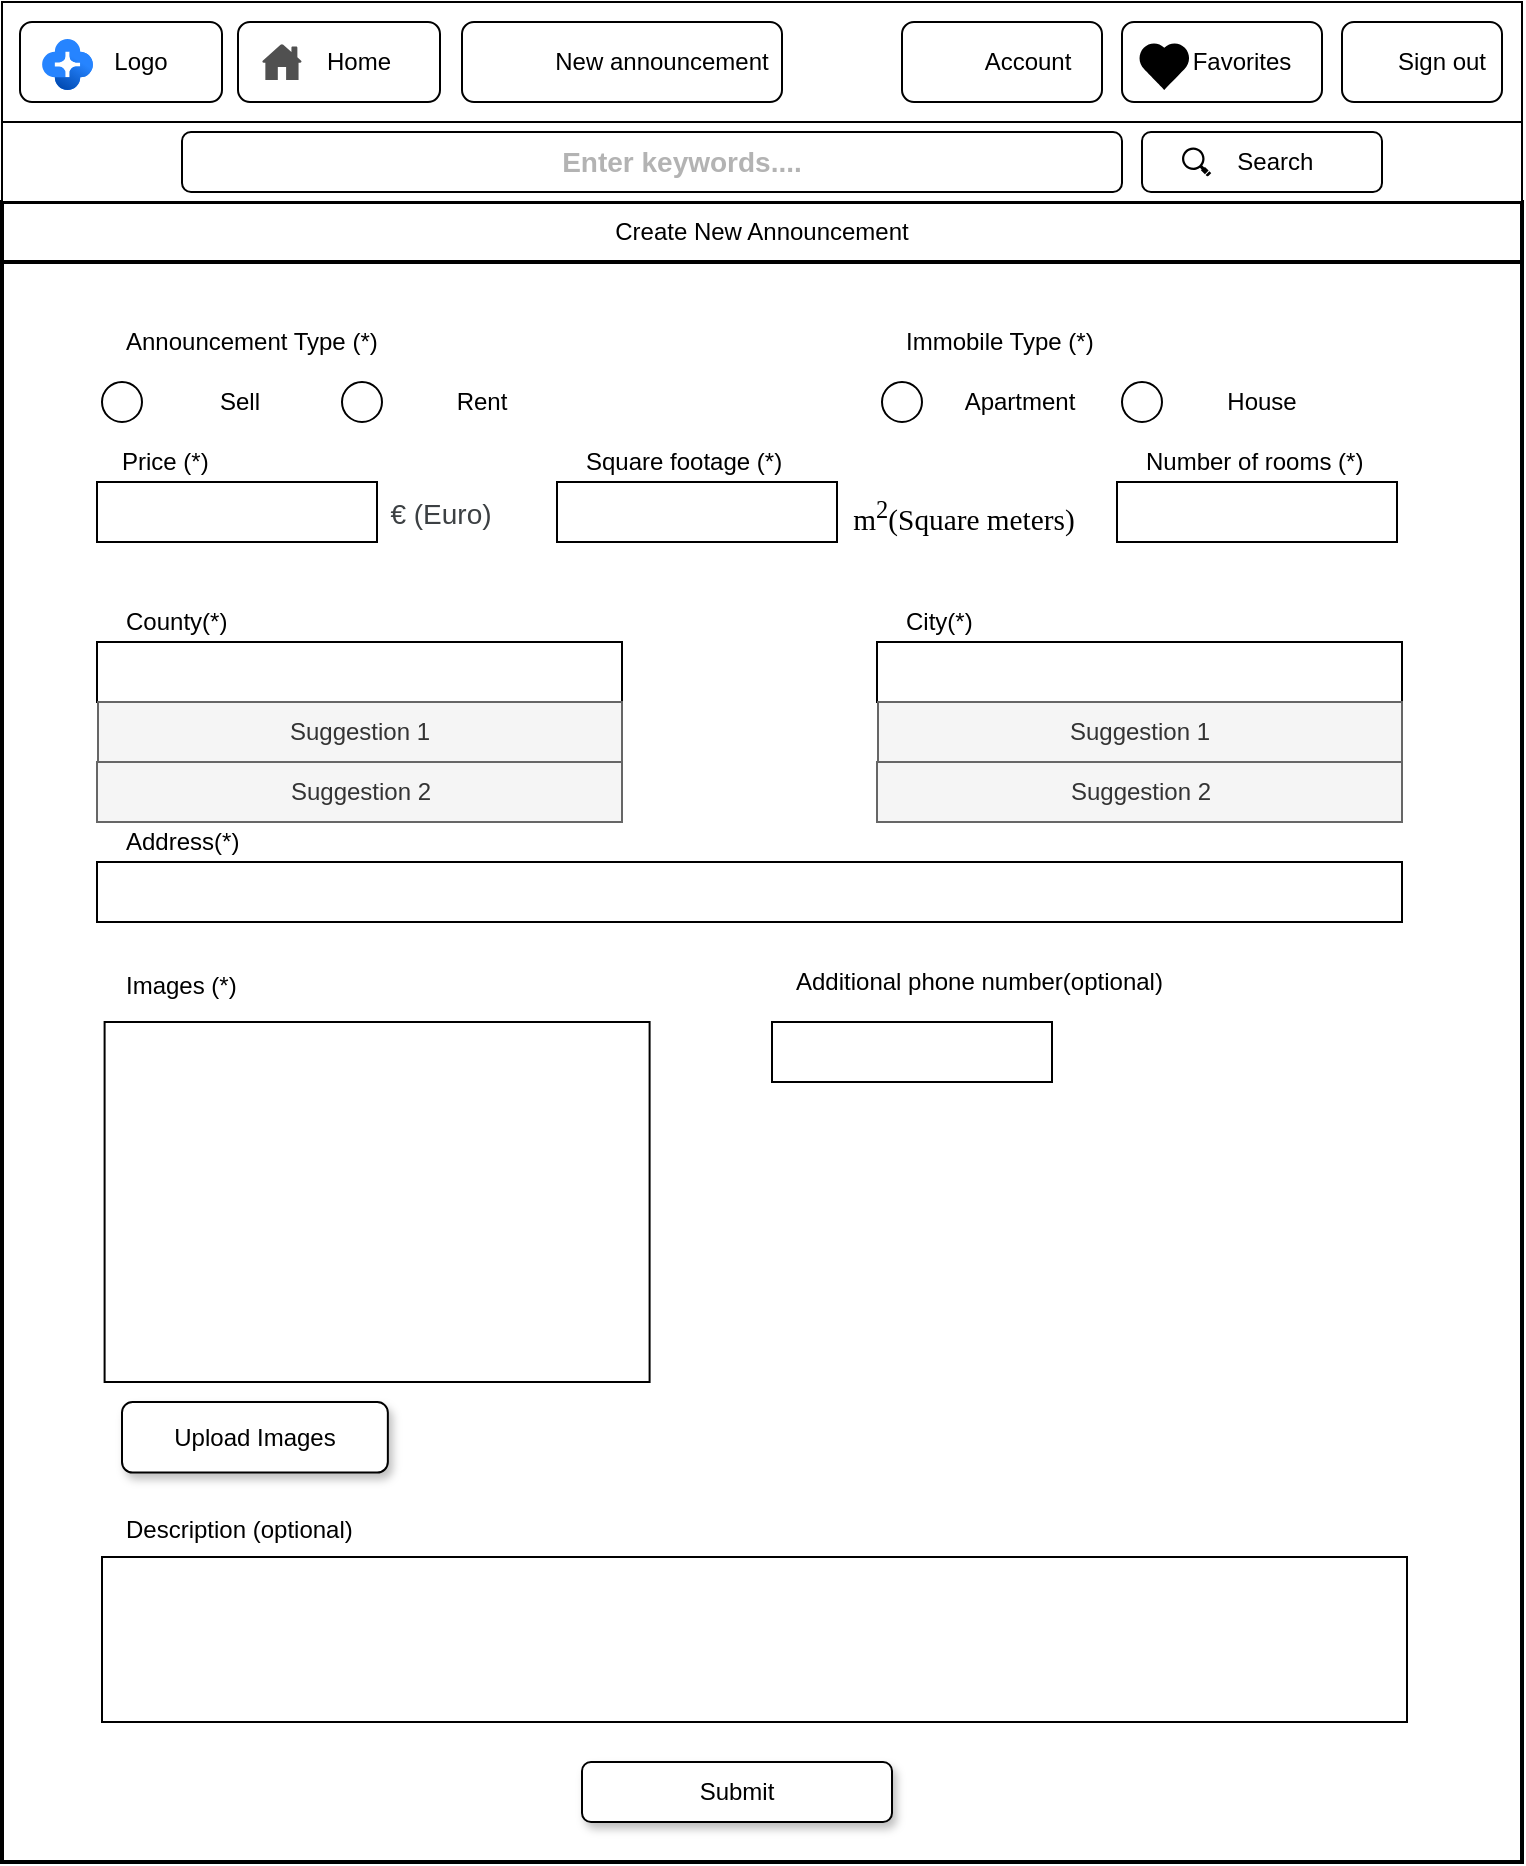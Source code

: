 <mxfile version="12.8.2" type="device"><diagram id="J0DOR1wc1JS_eraxu7rv" name="Page-1"><mxGraphModel dx="1483" dy="1859" grid="1" gridSize="10" guides="1" tooltips="1" connect="1" arrows="1" fold="1" page="1" pageScale="1" pageWidth="850" pageHeight="1100" math="0" shadow="0"><root><mxCell id="0"/><mxCell id="1" parent="0"/><mxCell id="HWakDBVMPIEJkDWiIr_b-9" value="" style="rounded=0;whiteSpace=wrap;html=1;shadow=0;strokeWidth=2;" parent="1" vertex="1"><mxGeometry x="40" y="80" width="760" height="830" as="geometry"/></mxCell><mxCell id="HWakDBVMPIEJkDWiIr_b-10" value="Create New Announcement" style="rounded=0;whiteSpace=wrap;html=1;shadow=0;strokeWidth=2;" parent="1" vertex="1"><mxGeometry x="40" y="80" width="760" height="30" as="geometry"/></mxCell><mxCell id="HWakDBVMPIEJkDWiIr_b-27" value="Submit" style="rounded=1;whiteSpace=wrap;html=1;shadow=1;strokeWidth=1;" parent="1" vertex="1"><mxGeometry x="330" y="860" width="155" height="30" as="geometry"/></mxCell><mxCell id="YguQi0iqMR-Il0kLBVGt-15" value="" style="group" parent="1" vertex="1" connectable="0"><mxGeometry x="90" y="730" width="652.5" height="110" as="geometry"/></mxCell><mxCell id="HWakDBVMPIEJkDWiIr_b-13" value="" style="rounded=0;whiteSpace=wrap;html=1;shadow=0;strokeWidth=1;" parent="YguQi0iqMR-Il0kLBVGt-15" vertex="1"><mxGeometry y="27.5" width="652.5" height="82.5" as="geometry"/></mxCell><mxCell id="HWakDBVMPIEJkDWiIr_b-14" value="Description&amp;nbsp;(optional)" style="text;html=1;strokeColor=none;fillColor=none;align=left;verticalAlign=middle;whiteSpace=wrap;rounded=0;shadow=1;spacingLeft=10;" parent="YguQi0iqMR-Il0kLBVGt-15" vertex="1"><mxGeometry width="233.812" height="27.5" as="geometry"/></mxCell><mxCell id="YguQi0iqMR-Il0kLBVGt-16" value="" style="group;align=left;verticalAlign=top;" parent="1" vertex="1" connectable="0"><mxGeometry x="90" y="140" width="240" height="50" as="geometry"/></mxCell><mxCell id="HWakDBVMPIEJkDWiIr_b-22" value="Announcement Type (*)" style="text;html=1;strokeColor=none;fillColor=none;align=left;verticalAlign=middle;whiteSpace=wrap;rounded=0;shadow=1;spacingLeft=10;" parent="YguQi0iqMR-Il0kLBVGt-16" vertex="1"><mxGeometry width="215" height="20" as="geometry"/></mxCell><mxCell id="YguQi0iqMR-Il0kLBVGt-13" value="" style="group" parent="YguQi0iqMR-Il0kLBVGt-16" vertex="1" connectable="0"><mxGeometry y="30" width="119" height="20" as="geometry"/></mxCell><mxCell id="HWakDBVMPIEJkDWiIr_b-20" value="" style="ellipse;whiteSpace=wrap;html=1;aspect=fixed;shadow=0;strokeWidth=1;" parent="YguQi0iqMR-Il0kLBVGt-13" vertex="1"><mxGeometry width="20" height="20" as="geometry"/></mxCell><mxCell id="HWakDBVMPIEJkDWiIr_b-25" value="Sell" style="text;html=1;strokeColor=none;fillColor=none;align=center;verticalAlign=middle;whiteSpace=wrap;rounded=0;shadow=1;strokeWidth=2;" parent="YguQi0iqMR-Il0kLBVGt-13" vertex="1"><mxGeometry x="19" width="100" height="20" as="geometry"/></mxCell><mxCell id="YguQi0iqMR-Il0kLBVGt-14" value="" style="group" parent="YguQi0iqMR-Il0kLBVGt-16" vertex="1" connectable="0"><mxGeometry x="120" y="30" width="120" height="20" as="geometry"/></mxCell><mxCell id="HWakDBVMPIEJkDWiIr_b-21" value="" style="ellipse;whiteSpace=wrap;html=1;aspect=fixed;shadow=0;strokeWidth=1;" parent="YguQi0iqMR-Il0kLBVGt-14" vertex="1"><mxGeometry width="20" height="20" as="geometry"/></mxCell><mxCell id="HWakDBVMPIEJkDWiIr_b-26" value="Rent" style="text;html=1;strokeColor=none;fillColor=none;align=center;verticalAlign=middle;whiteSpace=wrap;rounded=0;shadow=1;" parent="YguQi0iqMR-Il0kLBVGt-14" vertex="1"><mxGeometry x="20" width="100" height="20" as="geometry"/></mxCell><mxCell id="YguQi0iqMR-Il0kLBVGt-18" value="" style="group;horizontal=1;verticalAlign=middle;spacingLeft=10;" parent="1" vertex="1" connectable="0"><mxGeometry x="50" y="200" width="237.5" height="50" as="geometry"/></mxCell><mxCell id="HWakDBVMPIEJkDWiIr_b-18" value="" style="rounded=0;whiteSpace=wrap;html=1;shadow=0;strokeWidth=1;" parent="YguQi0iqMR-Il0kLBVGt-18" vertex="1"><mxGeometry x="37.5" y="20" width="140" height="30" as="geometry"/></mxCell><mxCell id="HWakDBVMPIEJkDWiIr_b-19" value="Price (*)" style="text;html=1;strokeColor=none;fillColor=none;align=left;verticalAlign=middle;whiteSpace=wrap;rounded=0;shadow=1;spacingLeft=10;" parent="YguQi0iqMR-Il0kLBVGt-18" vertex="1"><mxGeometry x="37.5" width="175" height="20" as="geometry"/></mxCell><mxCell id="YguQi0iqMR-Il0kLBVGt-1" value="&lt;span style=&quot;color: rgb(60 , 64 , 67) ; font-family: &amp;#34;arial&amp;#34; , sans-serif ; font-size: 14px ; text-align: left ; background-color: rgb(255 , 255 , 255)&quot;&gt;€ (Euro)&lt;/span&gt;" style="text;html=1;strokeColor=none;fillColor=none;align=center;verticalAlign=middle;whiteSpace=wrap;rounded=0;" parent="YguQi0iqMR-Il0kLBVGt-18" vertex="1"><mxGeometry x="180.5" y="26" width="57" height="20" as="geometry"/></mxCell><mxCell id="YguQi0iqMR-Il0kLBVGt-19" value="" style="group;horizontal=1;verticalAlign=middle;spacingLeft=10;" parent="1" vertex="1" connectable="0"><mxGeometry x="280" y="200" width="300" height="50" as="geometry"/></mxCell><mxCell id="YguQi0iqMR-Il0kLBVGt-20" value="" style="rounded=0;whiteSpace=wrap;html=1;shadow=0;strokeWidth=1;" parent="YguQi0iqMR-Il0kLBVGt-19" vertex="1"><mxGeometry x="37.5" y="20" width="140" height="30" as="geometry"/></mxCell><mxCell id="YguQi0iqMR-Il0kLBVGt-21" value="Square footage (*)" style="text;html=1;strokeColor=none;fillColor=none;align=left;verticalAlign=middle;whiteSpace=wrap;rounded=0;shadow=1;spacingLeft=10;" parent="YguQi0iqMR-Il0kLBVGt-19" vertex="1"><mxGeometry x="40" width="175" height="20" as="geometry"/></mxCell><mxCell id="YguQi0iqMR-Il0kLBVGt-22" value="&lt;span style=&quot;font-size: 11.0pt ; line-height: 115% ; font-family: &amp;#34;times new roman&amp;#34; , &amp;#34;serif&amp;#34;&quot;&gt;m&lt;sup&gt;2&lt;/sup&gt;(Square meters)&lt;/span&gt;" style="text;html=1;strokeColor=none;fillColor=none;align=center;verticalAlign=middle;whiteSpace=wrap;rounded=0;" parent="YguQi0iqMR-Il0kLBVGt-19" vertex="1"><mxGeometry x="180.5" y="26" width="119.5" height="20" as="geometry"/></mxCell><mxCell id="YguQi0iqMR-Il0kLBVGt-23" value="" style="group;horizontal=1;verticalAlign=middle;spacingLeft=10;" parent="1" vertex="1" connectable="0"><mxGeometry x="560" y="200" width="237.5" height="50" as="geometry"/></mxCell><mxCell id="YguQi0iqMR-Il0kLBVGt-24" value="" style="rounded=0;whiteSpace=wrap;html=1;shadow=0;strokeWidth=1;" parent="YguQi0iqMR-Il0kLBVGt-23" vertex="1"><mxGeometry x="37.5" y="20" width="140" height="30" as="geometry"/></mxCell><mxCell id="YguQi0iqMR-Il0kLBVGt-25" value="Number of rooms (*)" style="text;html=1;strokeColor=none;fillColor=none;align=left;verticalAlign=middle;whiteSpace=wrap;rounded=0;shadow=1;spacingLeft=10;" parent="YguQi0iqMR-Il0kLBVGt-23" vertex="1"><mxGeometry x="40" width="175" height="20" as="geometry"/></mxCell><mxCell id="YguQi0iqMR-Il0kLBVGt-32" value="" style="group;horizontal=1;verticalAlign=middle;spacingLeft=10;fontStyle=0" parent="1" vertex="1" connectable="0"><mxGeometry x="50" y="390" width="690" height="50" as="geometry"/></mxCell><mxCell id="YguQi0iqMR-Il0kLBVGt-33" value="" style="rounded=0;whiteSpace=wrap;html=1;shadow=0;strokeWidth=1;fontStyle=1" parent="YguQi0iqMR-Il0kLBVGt-32" vertex="1"><mxGeometry x="37.5" y="20" width="652.5" height="30" as="geometry"/></mxCell><mxCell id="YguQi0iqMR-Il0kLBVGt-34" value="Address(*)" style="text;html=1;strokeColor=none;fillColor=none;align=left;verticalAlign=middle;whiteSpace=wrap;rounded=0;shadow=1;spacingLeft=10;" parent="YguQi0iqMR-Il0kLBVGt-32" vertex="1"><mxGeometry x="40" width="175" height="20" as="geometry"/></mxCell><mxCell id="YguQi0iqMR-Il0kLBVGt-37" value="" style="group" parent="1" vertex="1" connectable="0"><mxGeometry x="425" y="460" width="215" height="60" as="geometry"/></mxCell><mxCell id="YguQi0iqMR-Il0kLBVGt-17" value="" style="group;spacingTop=10;" parent="YguQi0iqMR-Il0kLBVGt-37" vertex="1" connectable="0"><mxGeometry y="10" width="215" height="50" as="geometry"/></mxCell><mxCell id="HWakDBVMPIEJkDWiIr_b-15" value="" style="rounded=0;whiteSpace=wrap;html=1;shadow=0;strokeWidth=1;spacingTop=10;" parent="YguQi0iqMR-Il0kLBVGt-17" vertex="1"><mxGeometry y="20" width="140" height="30" as="geometry"/></mxCell><mxCell id="HWakDBVMPIEJkDWiIr_b-16" value="Additional phone number(optional)" style="text;html=1;strokeColor=none;fillColor=none;align=left;verticalAlign=middle;whiteSpace=wrap;rounded=0;shadow=1;spacingLeft=10;" parent="YguQi0iqMR-Il0kLBVGt-37" vertex="1"><mxGeometry width="215" height="20" as="geometry"/></mxCell><mxCell id="YguQi0iqMR-Il0kLBVGt-38" value="" style="group" parent="1" vertex="1" connectable="0"><mxGeometry x="90" y="460" width="292.5" height="255.29" as="geometry"/></mxCell><mxCell id="YguQi0iqMR-Il0kLBVGt-31" value="" style="group" parent="YguQi0iqMR-Il0kLBVGt-38" vertex="1" connectable="0"><mxGeometry x="20" y="30" width="272.5" height="200" as="geometry"/></mxCell><mxCell id="YguQi0iqMR-Il0kLBVGt-29" value="" style="group" parent="YguQi0iqMR-Il0kLBVGt-31" vertex="1" connectable="0"><mxGeometry x="-7.5" width="272.5" height="200" as="geometry"/></mxCell><mxCell id="YguQi0iqMR-Il0kLBVGt-27" value="" style="rounded=0;whiteSpace=wrap;html=1;align=left;" parent="YguQi0iqMR-Il0kLBVGt-29" vertex="1"><mxGeometry x="-11.2" width="272.5" height="180" as="geometry"/></mxCell><mxCell id="YguQi0iqMR-Il0kLBVGt-30" value="" style="shape=image;html=1;verticalAlign=top;verticalLabelPosition=bottom;labelBackgroundColor=#ffffff;imageAspect=0;aspect=fixed;image=https://cdn4.iconfinder.com/data/icons/ionicons/512/icon-image-128.png;align=left;" parent="YguQi0iqMR-Il0kLBVGt-29" vertex="1"><mxGeometry x="91.055" y="54.118" width="68" height="68" as="geometry"/></mxCell><mxCell id="HWakDBVMPIEJkDWiIr_b-12" value="Upload Images" style="rounded=1;whiteSpace=wrap;html=1;shadow=1;strokeWidth=1;" parent="YguQi0iqMR-Il0kLBVGt-38" vertex="1"><mxGeometry x="10" y="219.996" width="132.927" height="35.294" as="geometry"/></mxCell><mxCell id="YguQi0iqMR-Il0kLBVGt-28" value="Images (*)" style="text;html=1;strokeColor=none;fillColor=none;align=left;verticalAlign=middle;whiteSpace=wrap;rounded=0;spacingLeft=10;" parent="YguQi0iqMR-Il0kLBVGt-38" vertex="1"><mxGeometry width="106.341" height="23.529" as="geometry"/></mxCell><mxCell id="YguQi0iqMR-Il0kLBVGt-42" value="" style="group;align=left;verticalAlign=top;" parent="1" vertex="1" connectable="0"><mxGeometry x="480" y="140" width="240" height="50" as="geometry"/></mxCell><mxCell id="YguQi0iqMR-Il0kLBVGt-43" value="Immobile Type (*)" style="text;html=1;strokeColor=none;fillColor=none;align=left;verticalAlign=middle;whiteSpace=wrap;rounded=0;shadow=1;spacingLeft=10;" parent="YguQi0iqMR-Il0kLBVGt-42" vertex="1"><mxGeometry width="215" height="20" as="geometry"/></mxCell><mxCell id="YguQi0iqMR-Il0kLBVGt-44" value="" style="group" parent="YguQi0iqMR-Il0kLBVGt-42" vertex="1" connectable="0"><mxGeometry y="30" width="119" height="20" as="geometry"/></mxCell><mxCell id="YguQi0iqMR-Il0kLBVGt-45" value="" style="ellipse;whiteSpace=wrap;html=1;aspect=fixed;shadow=0;strokeWidth=1;" parent="YguQi0iqMR-Il0kLBVGt-44" vertex="1"><mxGeometry width="20" height="20" as="geometry"/></mxCell><mxCell id="YguQi0iqMR-Il0kLBVGt-46" value="Apartment" style="text;html=1;strokeColor=none;fillColor=none;align=center;verticalAlign=middle;whiteSpace=wrap;rounded=0;shadow=1;strokeWidth=2;" parent="YguQi0iqMR-Il0kLBVGt-44" vertex="1"><mxGeometry x="19" width="100" height="20" as="geometry"/></mxCell><mxCell id="YguQi0iqMR-Il0kLBVGt-48" value="" style="group" parent="YguQi0iqMR-Il0kLBVGt-42" vertex="1" connectable="0"><mxGeometry x="120" y="30" width="120" height="20" as="geometry"/></mxCell><mxCell id="YguQi0iqMR-Il0kLBVGt-49" value="" style="ellipse;whiteSpace=wrap;html=1;aspect=fixed;shadow=0;strokeWidth=1;" parent="YguQi0iqMR-Il0kLBVGt-48" vertex="1"><mxGeometry width="20" height="20" as="geometry"/></mxCell><mxCell id="YguQi0iqMR-Il0kLBVGt-50" value="House" style="text;html=1;strokeColor=none;fillColor=none;align=center;verticalAlign=middle;whiteSpace=wrap;rounded=0;shadow=1;" parent="YguQi0iqMR-Il0kLBVGt-48" vertex="1"><mxGeometry x="20" width="100" height="20" as="geometry"/></mxCell><mxCell id="f0341xZLeFMpCyu_OghM-24" value="" style="group" vertex="1" connectable="0" parent="1"><mxGeometry x="40" y="-20" width="760" height="100" as="geometry"/></mxCell><mxCell id="f0341xZLeFMpCyu_OghM-25" value="" style="rounded=0;whiteSpace=wrap;html=1;" vertex="1" parent="f0341xZLeFMpCyu_OghM-24"><mxGeometry width="760" height="60" as="geometry"/></mxCell><mxCell id="f0341xZLeFMpCyu_OghM-26" value="" style="rounded=0;whiteSpace=wrap;html=1;" vertex="1" parent="f0341xZLeFMpCyu_OghM-24"><mxGeometry y="60" width="760" height="40" as="geometry"/></mxCell><mxCell id="f0341xZLeFMpCyu_OghM-27" value="" style="rounded=1;whiteSpace=wrap;html=1;" vertex="1" parent="f0341xZLeFMpCyu_OghM-24"><mxGeometry x="90" y="65" width="470" height="30" as="geometry"/></mxCell><mxCell id="f0341xZLeFMpCyu_OghM-28" value="&amp;nbsp; &amp;nbsp; Search" style="rounded=1;whiteSpace=wrap;html=1;" vertex="1" parent="f0341xZLeFMpCyu_OghM-24"><mxGeometry x="570" y="65" width="120" height="30" as="geometry"/></mxCell><mxCell id="f0341xZLeFMpCyu_OghM-29" value="" style="shadow=0;dashed=0;html=1;strokeColor=none;fillColor=#000000;labelPosition=center;verticalLabelPosition=bottom;verticalAlign=top;align=center;outlineConnect=0;shape=mxgraph.veeam.magnifying_glass;pointerEvents=1;" vertex="1" parent="f0341xZLeFMpCyu_OghM-24"><mxGeometry x="590" y="72.8" width="14.61" height="14.4" as="geometry"/></mxCell><mxCell id="f0341xZLeFMpCyu_OghM-30" value="" style="group" vertex="1" connectable="0" parent="f0341xZLeFMpCyu_OghM-24"><mxGeometry x="118" y="10" width="101" height="40" as="geometry"/></mxCell><mxCell id="f0341xZLeFMpCyu_OghM-31" value="Home" style="rounded=1;whiteSpace=wrap;html=1;spacingLeft=20;" vertex="1" parent="f0341xZLeFMpCyu_OghM-30"><mxGeometry width="101" height="40" as="geometry"/></mxCell><mxCell id="f0341xZLeFMpCyu_OghM-32" value="" style="pointerEvents=1;shadow=0;dashed=0;html=1;strokeColor=none;fillColor=#505050;labelPosition=center;verticalLabelPosition=bottom;verticalAlign=top;outlineConnect=0;align=center;shape=mxgraph.office.concepts.home;" vertex="1" parent="f0341xZLeFMpCyu_OghM-30"><mxGeometry x="12" y="11" width="20" height="18" as="geometry"/></mxCell><mxCell id="f0341xZLeFMpCyu_OghM-33" value="" style="group" vertex="1" connectable="0" parent="f0341xZLeFMpCyu_OghM-24"><mxGeometry x="9" y="10" width="101" height="40" as="geometry"/></mxCell><mxCell id="f0341xZLeFMpCyu_OghM-34" value="Logo" style="rounded=1;whiteSpace=wrap;html=1;spacingLeft=20;" vertex="1" parent="f0341xZLeFMpCyu_OghM-33"><mxGeometry width="101" height="40" as="geometry"/></mxCell><mxCell id="f0341xZLeFMpCyu_OghM-35" value="" style="image;image=img/lib/atlassian/Clover_Logo.svg;fillColor=#000000;" vertex="1" parent="f0341xZLeFMpCyu_OghM-33"><mxGeometry x="11" y="8.5" width="25.5" height="25.5" as="geometry"/></mxCell><mxCell id="f0341xZLeFMpCyu_OghM-36" value="" style="group" vertex="1" connectable="0" parent="f0341xZLeFMpCyu_OghM-24"><mxGeometry x="200" y="10" width="190" height="40" as="geometry"/></mxCell><mxCell id="f0341xZLeFMpCyu_OghM-37" value="" style="group;spacingLeft=60;" vertex="1" connectable="0" parent="f0341xZLeFMpCyu_OghM-36"><mxGeometry width="190" height="40" as="geometry"/></mxCell><mxCell id="f0341xZLeFMpCyu_OghM-38" value="New announcement" style="rounded=1;whiteSpace=wrap;html=1;spacingLeft=40;" vertex="1" parent="f0341xZLeFMpCyu_OghM-37"><mxGeometry x="30" width="160" height="40" as="geometry"/></mxCell><mxCell id="f0341xZLeFMpCyu_OghM-39" value="" style="shape=image;html=1;verticalAlign=top;verticalLabelPosition=bottom;labelBackgroundColor=#ffffff;imageAspect=0;aspect=fixed;image=https://cdn2.iconfinder.com/data/icons/picol-vector/32/document_text_add-128.png;fillColor=#000000;" vertex="1" parent="f0341xZLeFMpCyu_OghM-37"><mxGeometry x="50" y="9.88" width="20.25" height="20.25" as="geometry"/></mxCell><mxCell id="f0341xZLeFMpCyu_OghM-40" value="" style="group" vertex="1" connectable="0" parent="f0341xZLeFMpCyu_OghM-24"><mxGeometry x="560" y="10" width="100" height="40" as="geometry"/></mxCell><mxCell id="f0341xZLeFMpCyu_OghM-41" value="Favorites" style="rounded=1;whiteSpace=wrap;html=1;spacingLeft=20;" vertex="1" parent="f0341xZLeFMpCyu_OghM-40"><mxGeometry width="100" height="40" as="geometry"/></mxCell><mxCell id="f0341xZLeFMpCyu_OghM-42" value="" style="shape=mxgraph.signs.healthcare.heart_1;html=1;fillColor=#000000;strokeColor=none;verticalLabelPosition=bottom;verticalAlign=top;align=center;" vertex="1" parent="f0341xZLeFMpCyu_OghM-40"><mxGeometry x="8" y="10" width="26.3" height="24" as="geometry"/></mxCell><mxCell id="f0341xZLeFMpCyu_OghM-43" value="" style="group" vertex="1" connectable="0" parent="f0341xZLeFMpCyu_OghM-24"><mxGeometry x="450" y="10" width="100" height="40" as="geometry"/></mxCell><mxCell id="f0341xZLeFMpCyu_OghM-44" value="&amp;nbsp; &amp;nbsp; &amp;nbsp; &amp;nbsp; Account" style="rounded=1;whiteSpace=wrap;html=1;" vertex="1" parent="f0341xZLeFMpCyu_OghM-43"><mxGeometry width="100" height="40" as="geometry"/></mxCell><mxCell id="f0341xZLeFMpCyu_OghM-45" value="" style="shape=image;html=1;verticalAlign=top;verticalLabelPosition=bottom;labelBackgroundColor=#ffffff;imageAspect=0;aspect=fixed;image=https://cdn4.iconfinder.com/data/icons/music-ui-solid-24px/24/user_account_profile-2-128.png;fillColor=#000000;" vertex="1" parent="f0341xZLeFMpCyu_OghM-43"><mxGeometry x="10" y="6" width="28" height="28" as="geometry"/></mxCell><mxCell id="f0341xZLeFMpCyu_OghM-46" value="" style="group" vertex="1" connectable="0" parent="f0341xZLeFMpCyu_OghM-24"><mxGeometry x="670" y="10" width="80" height="40" as="geometry"/></mxCell><mxCell id="f0341xZLeFMpCyu_OghM-47" value="Sign out" style="rounded=1;whiteSpace=wrap;html=1;spacingLeft=20;" vertex="1" parent="f0341xZLeFMpCyu_OghM-46"><mxGeometry width="80" height="40" as="geometry"/></mxCell><mxCell id="f0341xZLeFMpCyu_OghM-48" value="" style="shape=image;html=1;verticalAlign=top;verticalLabelPosition=bottom;labelBackgroundColor=#ffffff;imageAspect=0;aspect=fixed;image=https://cdn1.iconfinder.com/data/icons/essential-21/128/Log_out-128.png;fillColor=#000000;" vertex="1" parent="f0341xZLeFMpCyu_OghM-46"><mxGeometry x="5" y="9" width="24" height="24" as="geometry"/></mxCell><mxCell id="f0341xZLeFMpCyu_OghM-49" value="Enter keywords...." style="text;html=1;strokeColor=none;fillColor=none;align=center;verticalAlign=middle;whiteSpace=wrap;rounded=0;fontColor=#B3B3B3;fontStyle=1;fontSize=14;" vertex="1" parent="f0341xZLeFMpCyu_OghM-24"><mxGeometry x="230" y="70" width="220" height="20" as="geometry"/></mxCell><mxCell id="f0341xZLeFMpCyu_OghM-58" value="" style="group" vertex="1" connectable="0" parent="1"><mxGeometry x="50" y="280" width="300" height="110" as="geometry"/></mxCell><mxCell id="f0341xZLeFMpCyu_OghM-50" value="" style="group;horizontal=1;verticalAlign=middle;spacingLeft=10;" vertex="1" connectable="0" parent="f0341xZLeFMpCyu_OghM-58"><mxGeometry width="300" height="50" as="geometry"/></mxCell><mxCell id="f0341xZLeFMpCyu_OghM-51" value="" style="rounded=0;whiteSpace=wrap;html=1;shadow=0;strokeWidth=1;" vertex="1" parent="f0341xZLeFMpCyu_OghM-50"><mxGeometry x="37.5" y="20" width="262.5" height="30" as="geometry"/></mxCell><mxCell id="f0341xZLeFMpCyu_OghM-52" value="County(*)" style="text;html=1;strokeColor=none;fillColor=none;align=left;verticalAlign=middle;whiteSpace=wrap;rounded=0;shadow=1;spacingLeft=10;" vertex="1" parent="f0341xZLeFMpCyu_OghM-50"><mxGeometry x="40" width="175" height="20" as="geometry"/></mxCell><mxCell id="f0341xZLeFMpCyu_OghM-53" value="Suggestion 1" style="rounded=0;whiteSpace=wrap;html=1;fillColor=#f5f5f5;strokeColor=#666666;fontColor=#333333;" vertex="1" parent="f0341xZLeFMpCyu_OghM-58"><mxGeometry x="38" y="50" width="262" height="30" as="geometry"/></mxCell><mxCell id="f0341xZLeFMpCyu_OghM-54" value="Suggestion 2" style="rounded=0;whiteSpace=wrap;html=1;fillColor=#f5f5f5;strokeColor=#666666;fontColor=#333333;" vertex="1" parent="f0341xZLeFMpCyu_OghM-58"><mxGeometry x="37.5" y="80" width="262.5" height="30" as="geometry"/></mxCell><mxCell id="f0341xZLeFMpCyu_OghM-59" value="" style="group" vertex="1" connectable="0" parent="1"><mxGeometry x="440" y="280" width="300" height="110" as="geometry"/></mxCell><mxCell id="f0341xZLeFMpCyu_OghM-60" value="" style="group;horizontal=1;verticalAlign=middle;spacingLeft=10;" vertex="1" connectable="0" parent="f0341xZLeFMpCyu_OghM-59"><mxGeometry width="300" height="50" as="geometry"/></mxCell><mxCell id="f0341xZLeFMpCyu_OghM-61" value="" style="rounded=0;whiteSpace=wrap;html=1;shadow=0;strokeWidth=1;" vertex="1" parent="f0341xZLeFMpCyu_OghM-60"><mxGeometry x="37.5" y="20" width="262.5" height="30" as="geometry"/></mxCell><mxCell id="f0341xZLeFMpCyu_OghM-62" value="City(*)" style="text;html=1;strokeColor=none;fillColor=none;align=left;verticalAlign=middle;whiteSpace=wrap;rounded=0;shadow=1;spacingLeft=10;" vertex="1" parent="f0341xZLeFMpCyu_OghM-60"><mxGeometry x="40" width="175" height="20" as="geometry"/></mxCell><mxCell id="f0341xZLeFMpCyu_OghM-63" value="Suggestion 1" style="rounded=0;whiteSpace=wrap;html=1;fillColor=#f5f5f5;strokeColor=#666666;fontColor=#333333;" vertex="1" parent="f0341xZLeFMpCyu_OghM-59"><mxGeometry x="38" y="50" width="262" height="30" as="geometry"/></mxCell><mxCell id="f0341xZLeFMpCyu_OghM-64" value="Suggestion 2" style="rounded=0;whiteSpace=wrap;html=1;fillColor=#f5f5f5;strokeColor=#666666;fontColor=#333333;" vertex="1" parent="f0341xZLeFMpCyu_OghM-59"><mxGeometry x="37.5" y="80" width="262.5" height="30" as="geometry"/></mxCell></root></mxGraphModel></diagram></mxfile>